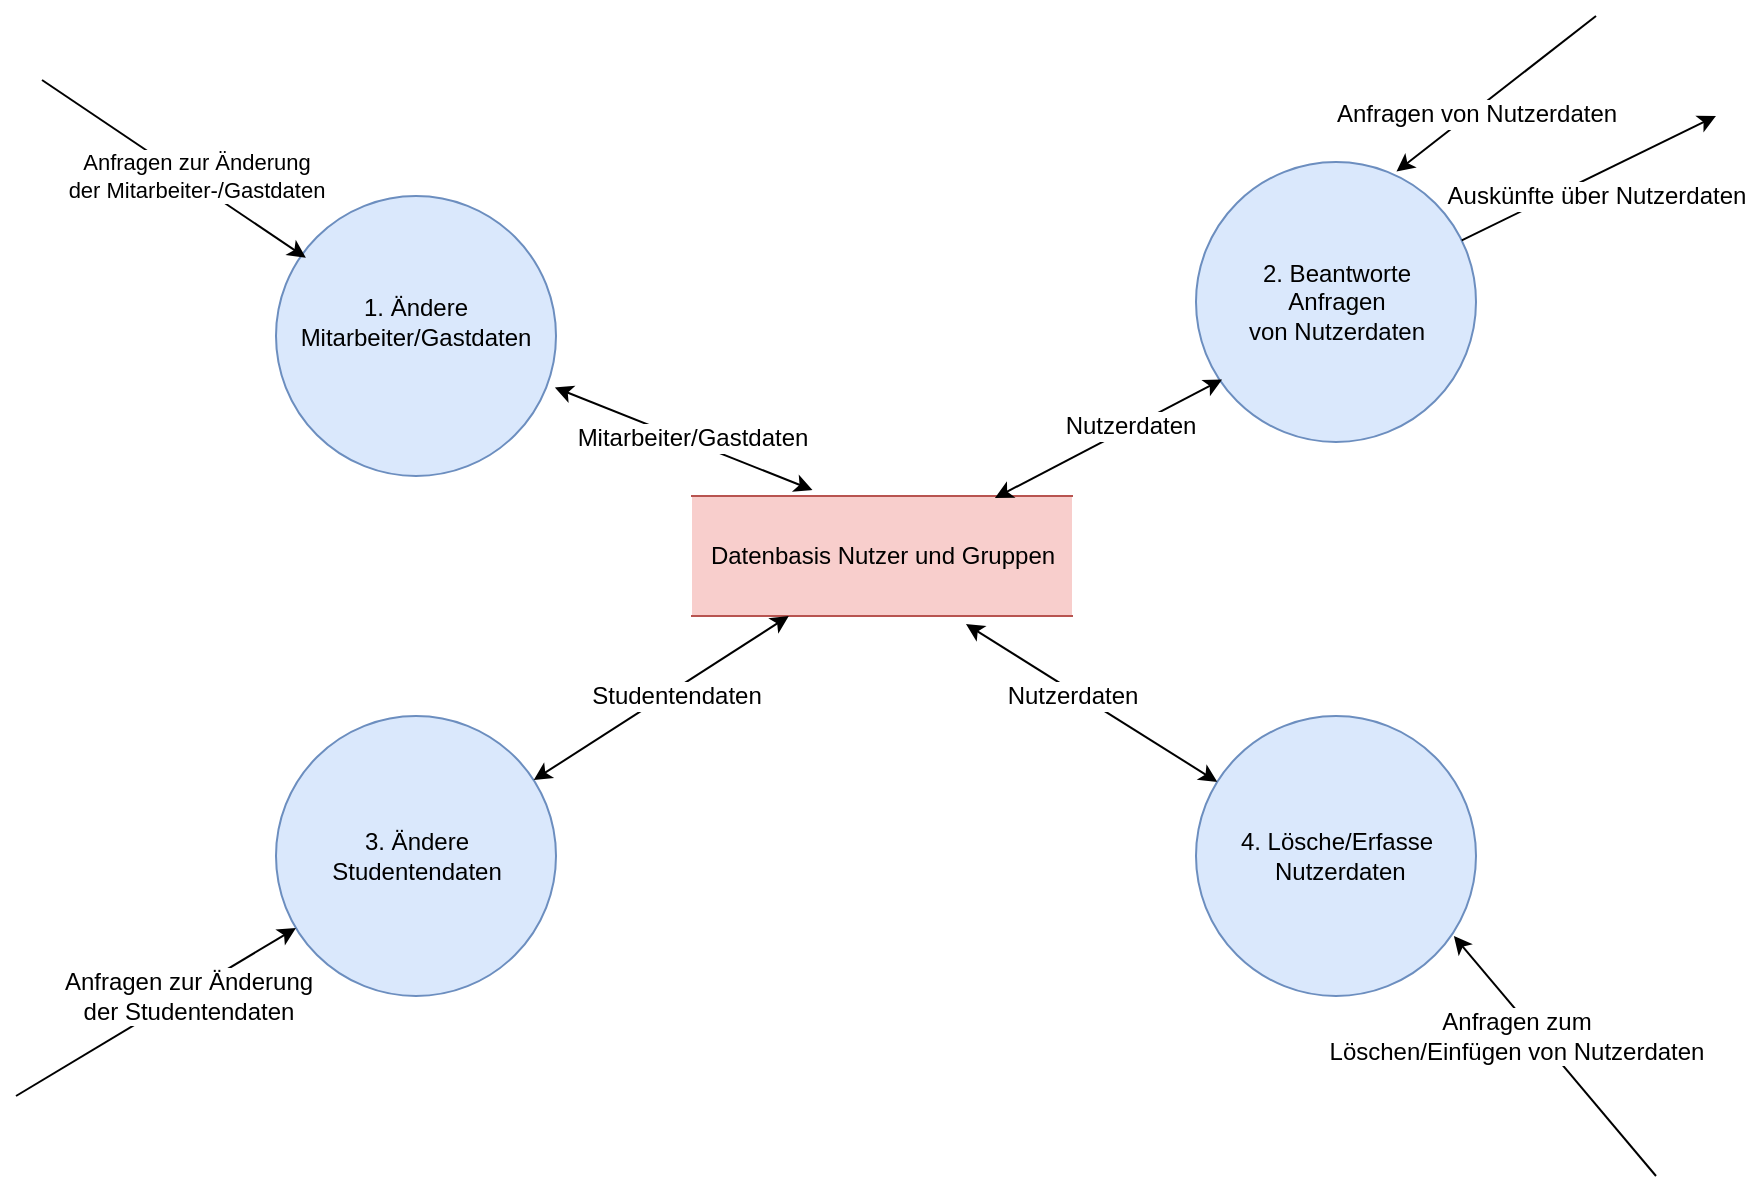 <mxfile version="12.3.2" type="device" pages="1"><diagram id="RgAgQAW45a-yKv-pqBAC" name="Page-1"><mxGraphModel dx="1684" dy="1982" grid="1" gridSize="10" guides="1" tooltips="1" connect="1" arrows="1" fold="1" page="1" pageScale="1" pageWidth="827" pageHeight="1169" math="0" shadow="0"><root><mxCell id="0"/><mxCell id="1" parent="0"/><mxCell id="LWVAuA2m9f_DEyjzzO-S-3" value="" style="shape=ellipse;html=1;dashed=0;whitespace=wrap;aspect=fixed;perimeter=ellipsePerimeter;fillColor=#dae8fc;strokeColor=#6c8ebf;" parent="1" vertex="1"><mxGeometry x="110" y="80" width="140" height="140" as="geometry"/></mxCell><mxCell id="LWVAuA2m9f_DEyjzzO-S-4" value="2. Beantworte&lt;br&gt;Anfragen &lt;br&gt;von Nutzerdaten" style="shape=ellipse;html=1;dashed=0;whitespace=wrap;aspect=fixed;perimeter=ellipsePerimeter;fillColor=#dae8fc;strokeColor=#6c8ebf;" parent="1" vertex="1"><mxGeometry x="570" y="63" width="140" height="140" as="geometry"/></mxCell><mxCell id="LWVAuA2m9f_DEyjzzO-S-5" value="3. Ändere &lt;br&gt;Studentendaten" style="shape=ellipse;html=1;dashed=0;whitespace=wrap;aspect=fixed;perimeter=ellipsePerimeter;fillColor=#dae8fc;strokeColor=#6c8ebf;" parent="1" vertex="1"><mxGeometry x="110" y="340" width="140" height="140" as="geometry"/></mxCell><mxCell id="LWVAuA2m9f_DEyjzzO-S-6" value="4. Lösche/Erfasse&lt;br&gt;&amp;nbsp;Nutzerdaten" style="shape=ellipse;html=1;dashed=0;whitespace=wrap;aspect=fixed;perimeter=ellipsePerimeter;fillColor=#dae8fc;strokeColor=#6c8ebf;" parent="1" vertex="1"><mxGeometry x="570" y="340" width="140" height="140" as="geometry"/></mxCell><mxCell id="LWVAuA2m9f_DEyjzzO-S-7" value="Datenbasis Nutzer und Gruppen" style="html=1;dashed=0;whitespace=wrap;shape=partialRectangle;right=0;left=0;fillColor=#f8cecc;strokeColor=#b85450;" parent="1" vertex="1"><mxGeometry x="318" y="230" width="190" height="60" as="geometry"/></mxCell><mxCell id="LWVAuA2m9f_DEyjzzO-S-8" value="Anfragen zur Änderung &lt;br&gt;der Mitarbeiter-/Gastdaten" style="endArrow=classic;html=1;" parent="1" edge="1"><mxGeometry x="0.14" y="3" width="50" height="50" relative="1" as="geometry"><mxPoint x="-7" y="22" as="sourcePoint"/><mxPoint x="124.945" y="110.889" as="targetPoint"/><mxPoint as="offset"/></mxGeometry></mxCell><mxCell id="LWVAuA2m9f_DEyjzzO-S-10" value="1. Ändere Mitarbeiter/Gastdaten" style="text;html=1;strokeColor=none;fillColor=none;align=center;verticalAlign=middle;whiteSpace=wrap;rounded=0;" parent="1" vertex="1"><mxGeometry x="160" y="133" width="40" height="20" as="geometry"/></mxCell><mxCell id="LWVAuA2m9f_DEyjzzO-S-11" value="" style="endArrow=classic;startArrow=classic;html=1;entryX=0.317;entryY=-0.05;entryDx=0;entryDy=0;entryPerimeter=0;exitX=0.996;exitY=0.684;exitDx=0;exitDy=0;exitPerimeter=0;" parent="1" source="LWVAuA2m9f_DEyjzzO-S-3" target="LWVAuA2m9f_DEyjzzO-S-7" edge="1"><mxGeometry width="50" height="50" relative="1" as="geometry"><mxPoint x="-10" y="560" as="sourcePoint"/><mxPoint x="40" y="510" as="targetPoint"/></mxGeometry></mxCell><mxCell id="LWVAuA2m9f_DEyjzzO-S-12" value="Mitarbeiter/Gastdaten" style="text;html=1;align=center;verticalAlign=middle;resizable=0;points=[];;labelBackgroundColor=#ffffff;" parent="LWVAuA2m9f_DEyjzzO-S-11" vertex="1" connectable="0"><mxGeometry x="0.218" y="-2" relative="1" as="geometry"><mxPoint x="-9" y="-8.5" as="offset"/></mxGeometry></mxCell><mxCell id="LWVAuA2m9f_DEyjzzO-S-13" value="" style="endArrow=classic;html=1;" parent="1" target="LWVAuA2m9f_DEyjzzO-S-5" edge="1"><mxGeometry width="50" height="50" relative="1" as="geometry"><mxPoint x="-20" y="530" as="sourcePoint"/><mxPoint x="40" y="510" as="targetPoint"/></mxGeometry></mxCell><mxCell id="LWVAuA2m9f_DEyjzzO-S-14" value="Anfragen zur Änderung&lt;br&gt;&amp;nbsp;der Studentendaten&amp;nbsp;" style="text;html=1;align=center;verticalAlign=middle;resizable=0;points=[];;labelBackgroundColor=#ffffff;" parent="LWVAuA2m9f_DEyjzzO-S-13" vertex="1" connectable="0"><mxGeometry x="0.206" y="-1" relative="1" as="geometry"><mxPoint x="1" as="offset"/></mxGeometry></mxCell><mxCell id="LWVAuA2m9f_DEyjzzO-S-15" value="" style="endArrow=classic;html=1;" parent="1" source="LWVAuA2m9f_DEyjzzO-S-4" edge="1"><mxGeometry width="50" height="50" relative="1" as="geometry"><mxPoint x="-30" y="610" as="sourcePoint"/><mxPoint x="830" y="40" as="targetPoint"/></mxGeometry></mxCell><mxCell id="LWVAuA2m9f_DEyjzzO-S-20" value="Auskünfte über Nutzerdaten" style="text;html=1;align=center;verticalAlign=middle;resizable=0;points=[];;labelBackgroundColor=#ffffff;" parent="LWVAuA2m9f_DEyjzzO-S-15" vertex="1" connectable="0"><mxGeometry x="-0.193" relative="1" as="geometry"><mxPoint x="16" y="3" as="offset"/></mxGeometry></mxCell><mxCell id="LWVAuA2m9f_DEyjzzO-S-16" value="" style="endArrow=classic;html=1;entryX=0.716;entryY=0.034;entryDx=0;entryDy=0;entryPerimeter=0;" parent="1" target="LWVAuA2m9f_DEyjzzO-S-4" edge="1"><mxGeometry width="50" height="50" relative="1" as="geometry"><mxPoint x="770" y="-10" as="sourcePoint"/><mxPoint x="690" y="230" as="targetPoint"/></mxGeometry></mxCell><mxCell id="LWVAuA2m9f_DEyjzzO-S-19" value="Anfragen von Nutzerdaten" style="text;html=1;align=center;verticalAlign=middle;resizable=0;points=[];;labelBackgroundColor=#ffffff;" parent="LWVAuA2m9f_DEyjzzO-S-16" vertex="1" connectable="0"><mxGeometry x="0.224" y="2" relative="1" as="geometry"><mxPoint as="offset"/></mxGeometry></mxCell><mxCell id="LWVAuA2m9f_DEyjzzO-S-17" value="" style="endArrow=classic;startArrow=classic;html=1;exitX=0.797;exitY=0.017;exitDx=0;exitDy=0;exitPerimeter=0;entryX=0.093;entryY=0.777;entryDx=0;entryDy=0;entryPerimeter=0;" parent="1" source="LWVAuA2m9f_DEyjzzO-S-7" target="LWVAuA2m9f_DEyjzzO-S-4" edge="1"><mxGeometry width="50" height="50" relative="1" as="geometry"><mxPoint x="540" y="220" as="sourcePoint"/><mxPoint x="590" y="170" as="targetPoint"/></mxGeometry></mxCell><mxCell id="LWVAuA2m9f_DEyjzzO-S-18" value="Nutzerdaten" style="text;html=1;align=center;verticalAlign=middle;resizable=0;points=[];;labelBackgroundColor=#ffffff;" parent="LWVAuA2m9f_DEyjzzO-S-17" vertex="1" connectable="0"><mxGeometry x="0.198" y="1" relative="1" as="geometry"><mxPoint as="offset"/></mxGeometry></mxCell><mxCell id="LWVAuA2m9f_DEyjzzO-S-21" value="" style="endArrow=classic;startArrow=classic;html=1;" parent="1" source="LWVAuA2m9f_DEyjzzO-S-5" target="LWVAuA2m9f_DEyjzzO-S-7" edge="1"><mxGeometry width="50" height="50" relative="1" as="geometry"><mxPoint x="-30" y="610" as="sourcePoint"/><mxPoint x="20" y="560" as="targetPoint"/></mxGeometry></mxCell><mxCell id="LWVAuA2m9f_DEyjzzO-S-22" value="Studentendaten" style="text;html=1;align=center;verticalAlign=middle;resizable=0;points=[];;labelBackgroundColor=#ffffff;" parent="LWVAuA2m9f_DEyjzzO-S-21" vertex="1" connectable="0"><mxGeometry x="0.275" y="2" relative="1" as="geometry"><mxPoint x="-9.5" y="12" as="offset"/></mxGeometry></mxCell><mxCell id="LWVAuA2m9f_DEyjzzO-S-24" value="" style="endArrow=classic;html=1;entryX=0.921;entryY=0.786;entryDx=0;entryDy=0;entryPerimeter=0;" parent="1" target="LWVAuA2m9f_DEyjzzO-S-6" edge="1"><mxGeometry width="50" height="50" relative="1" as="geometry"><mxPoint x="800" y="570" as="sourcePoint"/><mxPoint x="20" y="560" as="targetPoint"/></mxGeometry></mxCell><mxCell id="LWVAuA2m9f_DEyjzzO-S-25" value="Anfragen zum &lt;br&gt;Löschen/Einfügen von Nutzerdaten" style="text;html=1;align=center;verticalAlign=middle;resizable=0;points=[];;labelBackgroundColor=#ffffff;" parent="LWVAuA2m9f_DEyjzzO-S-24" vertex="1" connectable="0"><mxGeometry x="0.375" relative="1" as="geometry"><mxPoint x="-0.5" y="12.5" as="offset"/></mxGeometry></mxCell><mxCell id="LWVAuA2m9f_DEyjzzO-S-26" value="" style="endArrow=classic;startArrow=classic;html=1;entryX=0.721;entryY=1.067;entryDx=0;entryDy=0;entryPerimeter=0;" parent="1" source="LWVAuA2m9f_DEyjzzO-S-6" target="LWVAuA2m9f_DEyjzzO-S-7" edge="1"><mxGeometry width="50" height="50" relative="1" as="geometry"><mxPoint x="-30" y="650" as="sourcePoint"/><mxPoint x="20" y="600" as="targetPoint"/></mxGeometry></mxCell><mxCell id="LWVAuA2m9f_DEyjzzO-S-27" value="Nutzerdaten" style="text;html=1;align=center;verticalAlign=middle;resizable=0;points=[];;labelBackgroundColor=#ffffff;" parent="LWVAuA2m9f_DEyjzzO-S-26" vertex="1" connectable="0"><mxGeometry x="0.243" y="-1" relative="1" as="geometry"><mxPoint x="5" y="7" as="offset"/></mxGeometry></mxCell></root></mxGraphModel></diagram></mxfile>